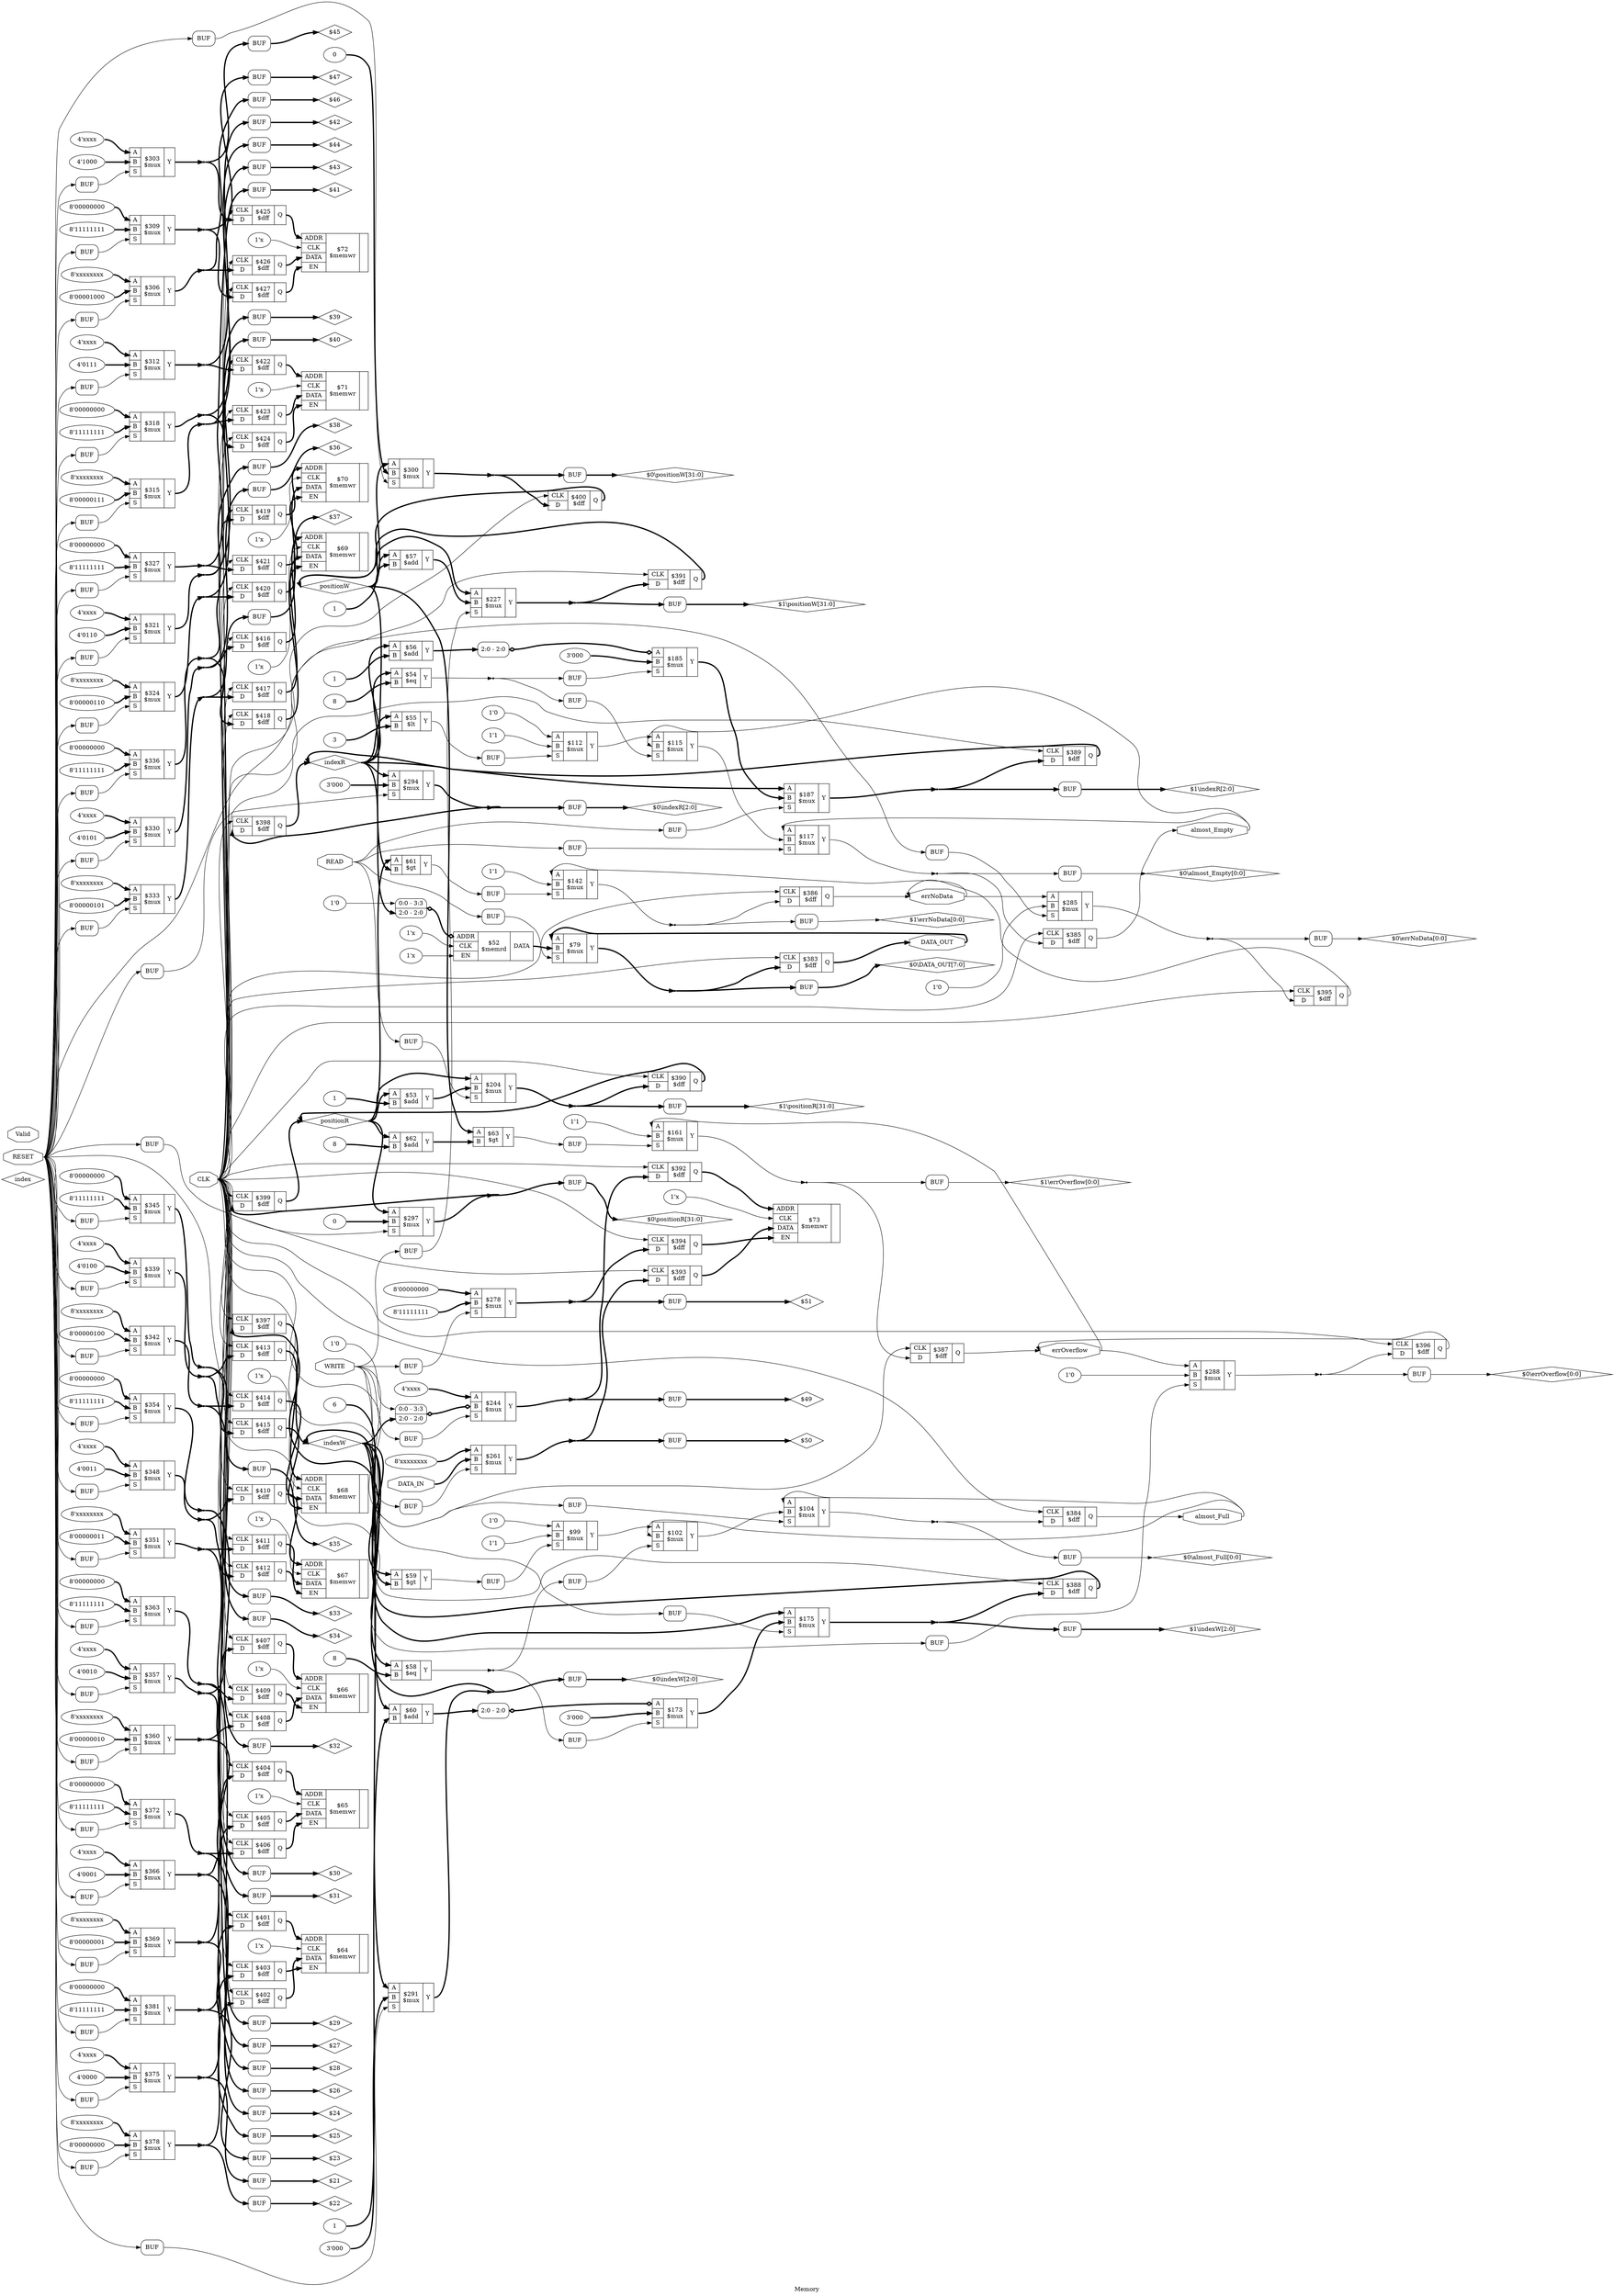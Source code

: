 digraph "Memory" {
label="Memory";
rankdir="LR";
remincross=true;
n191 [ shape=diamond, label="index", color="black", fontcolor="black" ];
n192 [ shape=diamond, label="positionW", color="black", fontcolor="black" ];
n193 [ shape=diamond, label="positionR", color="black", fontcolor="black" ];
n194 [ shape=diamond, label="indexR", color="black", fontcolor="black" ];
n195 [ shape=diamond, label="indexW", color="black", fontcolor="black" ];
n196 [ shape=octagon, label="Valid", color="black", fontcolor="black" ];
n197 [ shape=octagon, label="errOverflow", color="black", fontcolor="black" ];
n198 [ shape=octagon, label="errNoData", color="black", fontcolor="black" ];
n199 [ shape=octagon, label="almost_Empty", color="black", fontcolor="black" ];
n200 [ shape=octagon, label="almost_Full", color="black", fontcolor="black" ];
n201 [ shape=octagon, label="DATA_OUT", color="black", fontcolor="black" ];
n202 [ shape=octagon, label="READ", color="black", fontcolor="black" ];
n203 [ shape=octagon, label="WRITE", color="black", fontcolor="black" ];
n204 [ shape=octagon, label="RESET", color="black", fontcolor="black" ];
n205 [ shape=octagon, label="CLK", color="black", fontcolor="black" ];
n206 [ shape=octagon, label="DATA_IN", color="black", fontcolor="black" ];
c209 [ shape=record, label="{{<p205> CLK|<p207> D}|$427\n$dff|{<p208> Q}}" ];
c210 [ shape=record, label="{{<p205> CLK|<p207> D}|$426\n$dff|{<p208> Q}}" ];
c211 [ shape=record, label="{{<p205> CLK|<p207> D}|$425\n$dff|{<p208> Q}}" ];
c212 [ shape=record, label="{{<p205> CLK|<p207> D}|$424\n$dff|{<p208> Q}}" ];
c213 [ shape=record, label="{{<p205> CLK|<p207> D}|$423\n$dff|{<p208> Q}}" ];
c214 [ shape=record, label="{{<p205> CLK|<p207> D}|$422\n$dff|{<p208> Q}}" ];
c215 [ shape=record, label="{{<p205> CLK|<p207> D}|$421\n$dff|{<p208> Q}}" ];
c216 [ shape=record, label="{{<p205> CLK|<p207> D}|$420\n$dff|{<p208> Q}}" ];
c217 [ shape=record, label="{{<p205> CLK|<p207> D}|$419\n$dff|{<p208> Q}}" ];
c218 [ shape=record, label="{{<p205> CLK|<p207> D}|$418\n$dff|{<p208> Q}}" ];
c219 [ shape=record, label="{{<p205> CLK|<p207> D}|$417\n$dff|{<p208> Q}}" ];
c220 [ shape=record, label="{{<p205> CLK|<p207> D}|$416\n$dff|{<p208> Q}}" ];
c221 [ shape=record, label="{{<p205> CLK|<p207> D}|$415\n$dff|{<p208> Q}}" ];
c222 [ shape=record, label="{{<p205> CLK|<p207> D}|$414\n$dff|{<p208> Q}}" ];
c223 [ shape=record, label="{{<p205> CLK|<p207> D}|$413\n$dff|{<p208> Q}}" ];
c224 [ shape=record, label="{{<p205> CLK|<p207> D}|$412\n$dff|{<p208> Q}}" ];
c225 [ shape=record, label="{{<p205> CLK|<p207> D}|$411\n$dff|{<p208> Q}}" ];
c226 [ shape=record, label="{{<p205> CLK|<p207> D}|$410\n$dff|{<p208> Q}}" ];
c227 [ shape=record, label="{{<p205> CLK|<p207> D}|$409\n$dff|{<p208> Q}}" ];
c228 [ shape=record, label="{{<p205> CLK|<p207> D}|$408\n$dff|{<p208> Q}}" ];
c229 [ shape=record, label="{{<p205> CLK|<p207> D}|$407\n$dff|{<p208> Q}}" ];
c230 [ shape=record, label="{{<p205> CLK|<p207> D}|$406\n$dff|{<p208> Q}}" ];
c231 [ shape=record, label="{{<p205> CLK|<p207> D}|$405\n$dff|{<p208> Q}}" ];
c232 [ shape=record, label="{{<p205> CLK|<p207> D}|$404\n$dff|{<p208> Q}}" ];
c233 [ shape=record, label="{{<p205> CLK|<p207> D}|$403\n$dff|{<p208> Q}}" ];
c234 [ shape=record, label="{{<p205> CLK|<p207> D}|$402\n$dff|{<p208> Q}}" ];
c235 [ shape=record, label="{{<p205> CLK|<p207> D}|$401\n$dff|{<p208> Q}}" ];
c236 [ shape=record, label="{{<p205> CLK|<p207> D}|$400\n$dff|{<p208> Q}}" ];
c237 [ shape=record, label="{{<p205> CLK|<p207> D}|$399\n$dff|{<p208> Q}}" ];
c238 [ shape=record, label="{{<p205> CLK|<p207> D}|$398\n$dff|{<p208> Q}}" ];
c239 [ shape=record, label="{{<p205> CLK|<p207> D}|$397\n$dff|{<p208> Q}}" ];
c240 [ shape=record, label="{{<p205> CLK|<p207> D}|$396\n$dff|{<p208> Q}}" ];
c241 [ shape=record, label="{{<p205> CLK|<p207> D}|$395\n$dff|{<p208> Q}}" ];
c242 [ shape=record, label="{{<p205> CLK|<p207> D}|$394\n$dff|{<p208> Q}}" ];
c243 [ shape=record, label="{{<p205> CLK|<p207> D}|$393\n$dff|{<p208> Q}}" ];
c244 [ shape=record, label="{{<p205> CLK|<p207> D}|$392\n$dff|{<p208> Q}}" ];
c245 [ shape=record, label="{{<p205> CLK|<p207> D}|$391\n$dff|{<p208> Q}}" ];
c246 [ shape=record, label="{{<p205> CLK|<p207> D}|$390\n$dff|{<p208> Q}}" ];
c247 [ shape=record, label="{{<p205> CLK|<p207> D}|$389\n$dff|{<p208> Q}}" ];
c248 [ shape=record, label="{{<p205> CLK|<p207> D}|$388\n$dff|{<p208> Q}}" ];
c249 [ shape=record, label="{{<p205> CLK|<p207> D}|$387\n$dff|{<p208> Q}}" ];
c250 [ shape=record, label="{{<p205> CLK|<p207> D}|$386\n$dff|{<p208> Q}}" ];
c251 [ shape=record, label="{{<p205> CLK|<p207> D}|$385\n$dff|{<p208> Q}}" ];
c252 [ shape=record, label="{{<p205> CLK|<p207> D}|$384\n$dff|{<p208> Q}}" ];
c253 [ shape=record, label="{{<p205> CLK|<p207> D}|$383\n$dff|{<p208> Q}}" ];
v0 [ label="8'11111111" ];
v1 [ label="8'00000000" ];
c258 [ shape=record, label="{{<p254> A|<p255> B|<p256> S}|$381\n$mux|{<p257> Y}}" ];
v2 [ label="8'00000000" ];
v3 [ label="8'xxxxxxxx" ];
c259 [ shape=record, label="{{<p254> A|<p255> B|<p256> S}|$378\n$mux|{<p257> Y}}" ];
v4 [ label="4'0000" ];
v5 [ label="4'xxxx" ];
c260 [ shape=record, label="{{<p254> A|<p255> B|<p256> S}|$375\n$mux|{<p257> Y}}" ];
v6 [ label="8'11111111" ];
v7 [ label="8'00000000" ];
c261 [ shape=record, label="{{<p254> A|<p255> B|<p256> S}|$372\n$mux|{<p257> Y}}" ];
v8 [ label="8'00000001" ];
v9 [ label="8'xxxxxxxx" ];
c262 [ shape=record, label="{{<p254> A|<p255> B|<p256> S}|$369\n$mux|{<p257> Y}}" ];
v10 [ label="4'0001" ];
v11 [ label="4'xxxx" ];
c263 [ shape=record, label="{{<p254> A|<p255> B|<p256> S}|$366\n$mux|{<p257> Y}}" ];
v12 [ label="8'11111111" ];
v13 [ label="8'00000000" ];
c264 [ shape=record, label="{{<p254> A|<p255> B|<p256> S}|$363\n$mux|{<p257> Y}}" ];
v14 [ label="8'00000010" ];
v15 [ label="8'xxxxxxxx" ];
c265 [ shape=record, label="{{<p254> A|<p255> B|<p256> S}|$360\n$mux|{<p257> Y}}" ];
v16 [ label="4'0010" ];
v17 [ label="4'xxxx" ];
c266 [ shape=record, label="{{<p254> A|<p255> B|<p256> S}|$357\n$mux|{<p257> Y}}" ];
v18 [ label="8'11111111" ];
v19 [ label="8'00000000" ];
c267 [ shape=record, label="{{<p254> A|<p255> B|<p256> S}|$354\n$mux|{<p257> Y}}" ];
v20 [ label="8'00000011" ];
v21 [ label="8'xxxxxxxx" ];
c268 [ shape=record, label="{{<p254> A|<p255> B|<p256> S}|$351\n$mux|{<p257> Y}}" ];
v22 [ label="4'0011" ];
v23 [ label="4'xxxx" ];
c269 [ shape=record, label="{{<p254> A|<p255> B|<p256> S}|$348\n$mux|{<p257> Y}}" ];
v24 [ label="8'11111111" ];
v25 [ label="8'00000000" ];
c270 [ shape=record, label="{{<p254> A|<p255> B|<p256> S}|$345\n$mux|{<p257> Y}}" ];
v26 [ label="8'00000100" ];
v27 [ label="8'xxxxxxxx" ];
c271 [ shape=record, label="{{<p254> A|<p255> B|<p256> S}|$342\n$mux|{<p257> Y}}" ];
v28 [ label="4'0100" ];
v29 [ label="4'xxxx" ];
c272 [ shape=record, label="{{<p254> A|<p255> B|<p256> S}|$339\n$mux|{<p257> Y}}" ];
v30 [ label="8'11111111" ];
v31 [ label="8'00000000" ];
c273 [ shape=record, label="{{<p254> A|<p255> B|<p256> S}|$336\n$mux|{<p257> Y}}" ];
v32 [ label="8'00000101" ];
v33 [ label="8'xxxxxxxx" ];
c274 [ shape=record, label="{{<p254> A|<p255> B|<p256> S}|$333\n$mux|{<p257> Y}}" ];
v34 [ label="4'0101" ];
v35 [ label="4'xxxx" ];
c275 [ shape=record, label="{{<p254> A|<p255> B|<p256> S}|$330\n$mux|{<p257> Y}}" ];
v36 [ label="8'11111111" ];
v37 [ label="8'00000000" ];
c276 [ shape=record, label="{{<p254> A|<p255> B|<p256> S}|$327\n$mux|{<p257> Y}}" ];
v38 [ label="8'00000110" ];
v39 [ label="8'xxxxxxxx" ];
c277 [ shape=record, label="{{<p254> A|<p255> B|<p256> S}|$324\n$mux|{<p257> Y}}" ];
v40 [ label="4'0110" ];
v41 [ label="4'xxxx" ];
c278 [ shape=record, label="{{<p254> A|<p255> B|<p256> S}|$321\n$mux|{<p257> Y}}" ];
v42 [ label="8'11111111" ];
v43 [ label="8'00000000" ];
c279 [ shape=record, label="{{<p254> A|<p255> B|<p256> S}|$318\n$mux|{<p257> Y}}" ];
v44 [ label="8'00000111" ];
v45 [ label="8'xxxxxxxx" ];
c280 [ shape=record, label="{{<p254> A|<p255> B|<p256> S}|$315\n$mux|{<p257> Y}}" ];
v46 [ label="4'0111" ];
v47 [ label="4'xxxx" ];
c281 [ shape=record, label="{{<p254> A|<p255> B|<p256> S}|$312\n$mux|{<p257> Y}}" ];
v48 [ label="8'11111111" ];
v49 [ label="8'00000000" ];
c282 [ shape=record, label="{{<p254> A|<p255> B|<p256> S}|$309\n$mux|{<p257> Y}}" ];
v50 [ label="8'00001000" ];
v51 [ label="8'xxxxxxxx" ];
c283 [ shape=record, label="{{<p254> A|<p255> B|<p256> S}|$306\n$mux|{<p257> Y}}" ];
v52 [ label="4'1000" ];
v53 [ label="4'xxxx" ];
c284 [ shape=record, label="{{<p254> A|<p255> B|<p256> S}|$303\n$mux|{<p257> Y}}" ];
v54 [ label="0" ];
c285 [ shape=record, label="{{<p254> A|<p255> B|<p256> S}|$300\n$mux|{<p257> Y}}" ];
v55 [ label="0" ];
c286 [ shape=record, label="{{<p254> A|<p255> B|<p256> S}|$297\n$mux|{<p257> Y}}" ];
v56 [ label="3'000" ];
c287 [ shape=record, label="{{<p254> A|<p255> B|<p256> S}|$294\n$mux|{<p257> Y}}" ];
v57 [ label="3'000" ];
c288 [ shape=record, label="{{<p254> A|<p255> B|<p256> S}|$291\n$mux|{<p257> Y}}" ];
v58 [ label="1'0" ];
c289 [ shape=record, label="{{<p254> A|<p255> B|<p256> S}|$288\n$mux|{<p257> Y}}" ];
v59 [ label="1'0" ];
c290 [ shape=record, label="{{<p254> A|<p255> B|<p256> S}|$285\n$mux|{<p257> Y}}" ];
v60 [ label="8'11111111" ];
v61 [ label="8'00000000" ];
c291 [ shape=record, label="{{<p254> A|<p255> B|<p256> S}|$278\n$mux|{<p257> Y}}" ];
v62 [ label="8'xxxxxxxx" ];
c292 [ shape=record, label="{{<p254> A|<p255> B|<p256> S}|$261\n$mux|{<p257> Y}}" ];
v64 [ label="1'0" ];
v65 [ label="4'xxxx" ];
c293 [ shape=record, label="{{<p254> A|<p255> B|<p256> S}|$244\n$mux|{<p257> Y}}" ];
x63 [ shape=record, style=rounded, label="<s1> 0:0 - 3:3 |<s0> 2:0 - 2:0 " ];
x63:e -> c293:p255:w [arrowhead=odiamond, arrowtail=odiamond, dir=both, color="black", style="setlinewidth(3)", label=""];
c294 [ shape=record, label="{{<p254> A|<p255> B|<p256> S}|$227\n$mux|{<p257> Y}}" ];
c295 [ shape=record, label="{{<p254> A|<p255> B|<p256> S}|$204\n$mux|{<p257> Y}}" ];
c296 [ shape=record, label="{{<p254> A|<p255> B|<p256> S}|$187\n$mux|{<p257> Y}}" ];
v66 [ label="3'000" ];
c297 [ shape=record, label="{{<p254> A|<p255> B|<p256> S}|$185\n$mux|{<p257> Y}}" ];
x67 [ shape=record, style=rounded, label="<s0> 2:0 - 2:0 " ];
x67:e -> c297:p254:w [arrowhead=odiamond, arrowtail=odiamond, dir=both, color="black", style="setlinewidth(3)", label=""];
c298 [ shape=record, label="{{<p254> A|<p255> B|<p256> S}|$175\n$mux|{<p257> Y}}" ];
v68 [ label="3'000" ];
c299 [ shape=record, label="{{<p254> A|<p255> B|<p256> S}|$173\n$mux|{<p257> Y}}" ];
x69 [ shape=record, style=rounded, label="<s0> 2:0 - 2:0 " ];
x69:e -> c299:p254:w [arrowhead=odiamond, arrowtail=odiamond, dir=both, color="black", style="setlinewidth(3)", label=""];
v70 [ label="1'1" ];
c300 [ shape=record, label="{{<p254> A|<p255> B|<p256> S}|$161\n$mux|{<p257> Y}}" ];
v71 [ label="1'1" ];
c301 [ shape=record, label="{{<p254> A|<p255> B|<p256> S}|$142\n$mux|{<p257> Y}}" ];
c302 [ shape=record, label="{{<p254> A|<p255> B|<p256> S}|$117\n$mux|{<p257> Y}}" ];
c303 [ shape=record, label="{{<p254> A|<p255> B|<p256> S}|$115\n$mux|{<p257> Y}}" ];
v72 [ label="1'1" ];
v73 [ label="1'0" ];
c304 [ shape=record, label="{{<p254> A|<p255> B|<p256> S}|$112\n$mux|{<p257> Y}}" ];
c305 [ shape=record, label="{{<p254> A|<p255> B|<p256> S}|$104\n$mux|{<p257> Y}}" ];
c306 [ shape=record, label="{{<p254> A|<p255> B|<p256> S}|$102\n$mux|{<p257> Y}}" ];
v74 [ label="1'1" ];
v75 [ label="1'0" ];
c307 [ shape=record, label="{{<p254> A|<p255> B|<p256> S}|$99\n$mux|{<p257> Y}}" ];
c308 [ shape=record, label="{{<p254> A|<p255> B|<p256> S}|$79\n$mux|{<p257> Y}}" ];
v76 [ label="1'x" ];
c312 [ shape=record, label="{{<p309> ADDR|<p205> CLK|<p310> DATA|<p311> EN}|$73\n$memwr|{}}" ];
v77 [ label="1'x" ];
c313 [ shape=record, label="{{<p309> ADDR|<p205> CLK|<p310> DATA|<p311> EN}|$72\n$memwr|{}}" ];
v78 [ label="1'x" ];
c314 [ shape=record, label="{{<p309> ADDR|<p205> CLK|<p310> DATA|<p311> EN}|$71\n$memwr|{}}" ];
v79 [ label="1'x" ];
c315 [ shape=record, label="{{<p309> ADDR|<p205> CLK|<p310> DATA|<p311> EN}|$70\n$memwr|{}}" ];
v80 [ label="1'x" ];
c316 [ shape=record, label="{{<p309> ADDR|<p205> CLK|<p310> DATA|<p311> EN}|$69\n$memwr|{}}" ];
v81 [ label="1'x" ];
c317 [ shape=record, label="{{<p309> ADDR|<p205> CLK|<p310> DATA|<p311> EN}|$68\n$memwr|{}}" ];
v82 [ label="1'x" ];
c318 [ shape=record, label="{{<p309> ADDR|<p205> CLK|<p310> DATA|<p311> EN}|$67\n$memwr|{}}" ];
v83 [ label="1'x" ];
c319 [ shape=record, label="{{<p309> ADDR|<p205> CLK|<p310> DATA|<p311> EN}|$66\n$memwr|{}}" ];
v84 [ label="1'x" ];
c320 [ shape=record, label="{{<p309> ADDR|<p205> CLK|<p310> DATA|<p311> EN}|$65\n$memwr|{}}" ];
v85 [ label="1'x" ];
c321 [ shape=record, label="{{<p309> ADDR|<p205> CLK|<p310> DATA|<p311> EN}|$64\n$memwr|{}}" ];
c322 [ shape=record, label="{{<p254> A|<p255> B}|$63\n$gt|{<p257> Y}}" ];
v86 [ label="8" ];
c323 [ shape=record, label="{{<p254> A|<p255> B}|$62\n$add|{<p257> Y}}" ];
c324 [ shape=record, label="{{<p254> A|<p255> B}|$61\n$gt|{<p257> Y}}" ];
v87 [ label="1" ];
c325 [ shape=record, label="{{<p254> A|<p255> B}|$60\n$add|{<p257> Y}}" ];
v88 [ label="6" ];
c326 [ shape=record, label="{{<p254> A|<p255> B}|$59\n$gt|{<p257> Y}}" ];
v89 [ label="8" ];
c327 [ shape=record, label="{{<p254> A|<p255> B}|$58\n$eq|{<p257> Y}}" ];
v90 [ label="1" ];
c328 [ shape=record, label="{{<p254> A|<p255> B}|$57\n$add|{<p257> Y}}" ];
v91 [ label="1" ];
c329 [ shape=record, label="{{<p254> A|<p255> B}|$56\n$add|{<p257> Y}}" ];
v92 [ label="3" ];
c330 [ shape=record, label="{{<p254> A|<p255> B}|$55\n$lt|{<p257> Y}}" ];
v93 [ label="8" ];
c331 [ shape=record, label="{{<p254> A|<p255> B}|$54\n$eq|{<p257> Y}}" ];
v94 [ label="1" ];
c332 [ shape=record, label="{{<p254> A|<p255> B}|$53\n$add|{<p257> Y}}" ];
v96 [ label="1'0" ];
v97 [ label="1'x" ];
v98 [ label="1'x" ];
c333 [ shape=record, label="{{<p309> ADDR|<p205> CLK|<p311> EN}|$52\n$memrd|{<p310> DATA}}" ];
x95 [ shape=record, style=rounded, label="<s1> 0:0 - 3:3 |<s0> 2:0 - 2:0 " ];
x95:e -> c333:p309:w [arrowhead=odiamond, arrowtail=odiamond, dir=both, color="black", style="setlinewidth(3)", label=""];
x99 [shape=box, style=rounded, label="BUF"];
x100 [shape=box, style=rounded, label="BUF"];
x101 [shape=box, style=rounded, label="BUF"];
x102 [shape=box, style=rounded, label="BUF"];
x103 [shape=box, style=rounded, label="BUF"];
x104 [shape=box, style=rounded, label="BUF"];
x105 [shape=box, style=rounded, label="BUF"];
x106 [shape=box, style=rounded, label="BUF"];
x107 [shape=box, style=rounded, label="BUF"];
x108 [shape=box, style=rounded, label="BUF"];
x109 [shape=box, style=rounded, label="BUF"];
x110 [shape=box, style=rounded, label="BUF"];
x111 [shape=box, style=rounded, label="BUF"];
x112 [shape=box, style=rounded, label="BUF"];
x113 [shape=box, style=rounded, label="BUF"];
x114 [shape=box, style=rounded, label="BUF"];
x115 [shape=box, style=rounded, label="BUF"];
x116 [shape=box, style=rounded, label="BUF"];
x117 [shape=box, style=rounded, label="BUF"];
x118 [shape=box, style=rounded, label="BUF"];
x119 [shape=box, style=rounded, label="BUF"];
x120 [shape=box, style=rounded, label="BUF"];
x121 [shape=box, style=rounded, label="BUF"];
x122 [shape=box, style=rounded, label="BUF"];
x123 [shape=box, style=rounded, label="BUF"];
x124 [shape=box, style=rounded, label="BUF"];
x125 [shape=box, style=rounded, label="BUF"];
x126 [shape=box, style=rounded, label="BUF"];
x127 [shape=box, style=rounded, label="BUF"];
x128 [shape=box, style=rounded, label="BUF"];
x129 [shape=box, style=rounded, label="BUF"];
x130 [shape=box, style=rounded, label="BUF"];
x131 [shape=box, style=rounded, label="BUF"];
x132 [shape=box, style=rounded, label="BUF"];
x133 [shape=box, style=rounded, label="BUF"];
x134 [shape=box, style=rounded, label="BUF"];
x135 [shape=box, style=rounded, label="BUF"];
x136 [shape=box, style=rounded, label="BUF"];
x137 [shape=box, style=rounded, label="BUF"];
x138 [shape=box, style=rounded, label="BUF"];
x139 [shape=box, style=rounded, label="BUF"];
x140 [shape=box, style=rounded, label="BUF"];
x141 [shape=box, style=rounded, label="BUF"];
x142 [shape=box, style=rounded, label="BUF"];
x143 [shape=box, style=rounded, label="BUF"];
x144 [shape=box, style=rounded, label="BUF"];
x145 [shape=box, style=rounded, label="BUF"];
x146 [shape=box, style=rounded, label="BUF"];
x147 [shape=box, style=rounded, label="BUF"];
x148 [shape=box, style=rounded, label="BUF"];
x149 [shape=box, style=rounded, label="BUF"];
x150 [shape=box, style=rounded, label="BUF"];
x151 [shape=box, style=rounded, label="BUF"];
x152 [shape=box, style=rounded, label="BUF"];
x153 [shape=box, style=rounded, label="BUF"];
x154 [shape=box, style=rounded, label="BUF"];
x155 [shape=box, style=rounded, label="BUF"];
x156 [shape=box, style=rounded, label="BUF"];
x157 [shape=box, style=rounded, label="BUF"];
x158 [shape=box, style=rounded, label="BUF"];
x159 [shape=box, style=rounded, label="BUF"];
x160 [shape=box, style=rounded, label="BUF"];
x161 [shape=box, style=rounded, label="BUF"];
x162 [shape=box, style=rounded, label="BUF"];
x163 [shape=box, style=rounded, label="BUF"];
x164 [shape=box, style=rounded, label="BUF"];
x165 [shape=box, style=rounded, label="BUF"];
x166 [shape=box, style=rounded, label="BUF"];
x167 [shape=box, style=rounded, label="BUF"];
x168 [shape=box, style=rounded, label="BUF"];
x169 [shape=box, style=rounded, label="BUF"];
x170 [shape=box, style=rounded, label="BUF"];
x171 [shape=box, style=rounded, label="BUF"];
x172 [shape=box, style=rounded, label="BUF"];
x173 [shape=box, style=rounded, label="BUF"];
x174 [shape=box, style=rounded, label="BUF"];
x175 [shape=box, style=rounded, label="BUF"];
x176 [shape=box, style=rounded, label="BUF"];
x177 [shape=box, style=rounded, label="BUF"];
x178 [shape=box, style=rounded, label="BUF"];
x179 [shape=box, style=rounded, label="BUF"];
x180 [shape=box, style=rounded, label="BUF"];
x181 [shape=box, style=rounded, label="BUF"];
x182 [shape=box, style=rounded, label="BUF"];
x183 [shape=box, style=rounded, label="BUF"];
x184 [shape=box, style=rounded, label="BUF"];
x185 [shape=box, style=rounded, label="BUF"];
x186 [shape=box, style=rounded, label="BUF"];
x187 [shape=box, style=rounded, label="BUF"];
x188 [shape=box, style=rounded, label="BUF"];
x189 [shape=box, style=rounded, label="BUF"];
x190 [shape=box, style=rounded, label="BUF"];
x191 [shape=box, style=rounded, label="BUF"];
x192 [shape=box, style=rounded, label="BUF"];
x193 [shape=box, style=rounded, label="BUF"];
x194 [shape=box, style=rounded, label="BUF"];
n10 [ shape=point ];
c262:p257:e -> n10:w [color="black", style="setlinewidth(3)", label=""];
n10:e -> c231:p207:w [color="black", style="setlinewidth(3)", label=""];
n10:e -> x186:w:w [color="black", style="setlinewidth(3)", label=""];
c307:p257:e -> c306:p254:w [color="black", label=""];
x101:e:e -> c307:p256:w [color="black", label=""];
n102 [ shape=point ];
c308:p257:e -> n102:w [color="black", style="setlinewidth(3)", label=""];
n102:e -> c253:p207:w [color="black", style="setlinewidth(3)", label=""];
n102:e -> x100:w:w [color="black", style="setlinewidth(3)", label=""];
x99:e:e -> c308:p256:w [color="black", label=""];
c322:p257:e -> x111:w:w [color="black", label=""];
c323:p257:e -> c322:p255:w [color="black", style="setlinewidth(3)", label=""];
c324:p257:e -> x109:w:w [color="black", label=""];
c325:p257:e -> x69:s0:w [color="black", style="setlinewidth(3)", label=""];
c326:p257:e -> x101:w:w [color="black", label=""];
n109 [ shape=point ];
c327:p257:e -> n109:w [color="black", label=""];
n109:e -> x102:w:w [color="black", label=""];
n109:e -> x113:w:w [color="black", label=""];
x185:e:e -> c262:p256:w [color="black", label=""];
c328:p257:e -> c294:p255:w [color="black", style="setlinewidth(3)", label=""];
c329:p257:e -> x67:s0:w [color="black", style="setlinewidth(3)", label=""];
c330:p257:e -> x105:w:w [color="black", label=""];
n113 [ shape=point ];
c331:p257:e -> n113:w [color="black", label=""];
n113:e -> x106:w:w [color="black", label=""];
n113:e -> x116:w:w [color="black", label=""];
c332:p257:e -> c295:p255:w [color="black", style="setlinewidth(3)", label=""];
c333:p310:e -> c308:p255:w [color="black", style="setlinewidth(3)", label=""];
n116 [ shape=diamond, label="$51" ];
x128:e:e -> n116:w [color="black", style="setlinewidth(3)", label=""];
n117 [ shape=diamond, label="$50" ];
x126:e:e -> n117:w [color="black", style="setlinewidth(3)", label=""];
n118 [ shape=diamond, label="$49" ];
x124:e:e -> n118:w [color="black", style="setlinewidth(3)", label=""];
n119 [ shape=diamond, label="$1\\positionW[31:0]" ];
x122:e:e -> n119:w [color="black", style="setlinewidth(3)", label=""];
n12 [ shape=point ];
c263:p257:e -> n12:w [color="black", style="setlinewidth(3)", label=""];
n12:e -> c232:p207:w [color="black", style="setlinewidth(3)", label=""];
n12:e -> x184:w:w [color="black", style="setlinewidth(3)", label=""];
n120 [ shape=diamond, label="$1\\positionR[31:0]" ];
x120:e:e -> n120:w [color="black", style="setlinewidth(3)", label=""];
n121 [ shape=diamond, label="$1\\indexR[2:0]" ];
x118:e:e -> n121:w [color="black", style="setlinewidth(3)", label=""];
n122 [ shape=diamond, label="$1\\indexW[2:0]" ];
x115:e:e -> n122:w [color="black", style="setlinewidth(3)", label=""];
n123 [ shape=diamond, label="$1\\errOverflow[0:0]" ];
x112:e:e -> n123:w [color="black", label=""];
n124 [ shape=diamond, label="$1\\errNoData[0:0]" ];
x110:e:e -> n124:w [color="black", label=""];
n125 [ shape=diamond, label="$0\\almost_Empty[0:0]" ];
x108:e:e -> n125:w [color="black", label=""];
n126 [ shape=diamond, label="$0\\almost_Full[0:0]" ];
x104:e:e -> n126:w [color="black", label=""];
n127 [ shape=diamond, label="$0\\DATA_OUT[7:0]" ];
x100:e:e -> n127:w [color="black", style="setlinewidth(3)", label=""];
n128 [ shape=diamond, label="$47" ];
x146:e:e -> n128:w [color="black", style="setlinewidth(3)", label=""];
n129 [ shape=diamond, label="$46" ];
x144:e:e -> n129:w [color="black", style="setlinewidth(3)", label=""];
x183:e:e -> c263:p256:w [color="black", label=""];
n130 [ shape=diamond, label="$45" ];
x142:e:e -> n130:w [color="black", style="setlinewidth(3)", label=""];
n131 [ shape=diamond, label="$44" ];
x152:e:e -> n131:w [color="black", style="setlinewidth(3)", label=""];
n132 [ shape=diamond, label="$43" ];
x150:e:e -> n132:w [color="black", style="setlinewidth(3)", label=""];
n133 [ shape=diamond, label="$42" ];
x148:e:e -> n133:w [color="black", style="setlinewidth(3)", label=""];
n134 [ shape=diamond, label="$41" ];
x158:e:e -> n134:w [color="black", style="setlinewidth(3)", label=""];
n135 [ shape=diamond, label="$40" ];
x156:e:e -> n135:w [color="black", style="setlinewidth(3)", label=""];
n136 [ shape=diamond, label="$39" ];
x154:e:e -> n136:w [color="black", style="setlinewidth(3)", label=""];
n137 [ shape=diamond, label="$38" ];
x164:e:e -> n137:w [color="black", style="setlinewidth(3)", label=""];
n138 [ shape=diamond, label="$37" ];
x162:e:e -> n138:w [color="black", style="setlinewidth(3)", label=""];
n139 [ shape=diamond, label="$36" ];
x160:e:e -> n139:w [color="black", style="setlinewidth(3)", label=""];
n14 [ shape=point ];
c264:p257:e -> n14:w [color="black", style="setlinewidth(3)", label=""];
n14:e -> c227:p207:w [color="black", style="setlinewidth(3)", label=""];
n14:e -> x182:w:w [color="black", style="setlinewidth(3)", label=""];
n140 [ shape=diamond, label="$35" ];
x170:e:e -> n140:w [color="black", style="setlinewidth(3)", label=""];
n141 [ shape=diamond, label="$34" ];
x168:e:e -> n141:w [color="black", style="setlinewidth(3)", label=""];
n142 [ shape=diamond, label="$33" ];
x166:e:e -> n142:w [color="black", style="setlinewidth(3)", label=""];
n143 [ shape=diamond, label="$32" ];
x176:e:e -> n143:w [color="black", style="setlinewidth(3)", label=""];
n144 [ shape=diamond, label="$31" ];
x174:e:e -> n144:w [color="black", style="setlinewidth(3)", label=""];
n145 [ shape=diamond, label="$30" ];
x172:e:e -> n145:w [color="black", style="setlinewidth(3)", label=""];
n146 [ shape=diamond, label="$29" ];
x182:e:e -> n146:w [color="black", style="setlinewidth(3)", label=""];
n147 [ shape=diamond, label="$28" ];
x180:e:e -> n147:w [color="black", style="setlinewidth(3)", label=""];
n148 [ shape=diamond, label="$27" ];
x178:e:e -> n148:w [color="black", style="setlinewidth(3)", label=""];
n149 [ shape=diamond, label="$26" ];
x188:e:e -> n149:w [color="black", style="setlinewidth(3)", label=""];
x181:e:e -> c264:p256:w [color="black", label=""];
n150 [ shape=diamond, label="$25" ];
x186:e:e -> n150:w [color="black", style="setlinewidth(3)", label=""];
n151 [ shape=diamond, label="$24" ];
x184:e:e -> n151:w [color="black", style="setlinewidth(3)", label=""];
n152 [ shape=diamond, label="$23" ];
x194:e:e -> n152:w [color="black", style="setlinewidth(3)", label=""];
n153 [ shape=diamond, label="$22" ];
x192:e:e -> n153:w [color="black", style="setlinewidth(3)", label=""];
n154 [ shape=diamond, label="$21" ];
x190:e:e -> n154:w [color="black", style="setlinewidth(3)", label=""];
n155 [ shape=diamond, label="$0\\positionW[31:0]" ];
x140:e:e -> n155:w [color="black", style="setlinewidth(3)", label=""];
n156 [ shape=diamond, label="$0\\positionR[31:0]" ];
x138:e:e -> n156:w [color="black", style="setlinewidth(3)", label=""];
n157 [ shape=diamond, label="$0\\indexR[2:0]" ];
x136:e:e -> n157:w [color="black", style="setlinewidth(3)", label=""];
n158 [ shape=diamond, label="$0\\indexW[2:0]" ];
x134:e:e -> n158:w [color="black", style="setlinewidth(3)", label=""];
n159 [ shape=diamond, label="$0\\errOverflow[0:0]" ];
x132:e:e -> n159:w [color="black", label=""];
n16 [ shape=point ];
c265:p257:e -> n16:w [color="black", style="setlinewidth(3)", label=""];
n16:e -> c228:p207:w [color="black", style="setlinewidth(3)", label=""];
n16:e -> x180:w:w [color="black", style="setlinewidth(3)", label=""];
n160 [ shape=diamond, label="$0\\errNoData[0:0]" ];
x130:e:e -> n160:w [color="black", label=""];
c242:p208:e -> c312:p311:w [color="black", style="setlinewidth(3)", label=""];
c243:p208:e -> c312:p310:w [color="black", style="setlinewidth(3)", label=""];
c244:p208:e -> c312:p309:w [color="black", style="setlinewidth(3)", label=""];
c209:p208:e -> c313:p311:w [color="black", style="setlinewidth(3)", label=""];
c210:p208:e -> c313:p310:w [color="black", style="setlinewidth(3)", label=""];
c211:p208:e -> c313:p309:w [color="black", style="setlinewidth(3)", label=""];
c212:p208:e -> c314:p311:w [color="black", style="setlinewidth(3)", label=""];
c213:p208:e -> c314:p310:w [color="black", style="setlinewidth(3)", label=""];
c214:p208:e -> c314:p309:w [color="black", style="setlinewidth(3)", label=""];
x179:e:e -> c265:p256:w [color="black", label=""];
c215:p208:e -> c315:p311:w [color="black", style="setlinewidth(3)", label=""];
c216:p208:e -> c315:p310:w [color="black", style="setlinewidth(3)", label=""];
c217:p208:e -> c315:p309:w [color="black", style="setlinewidth(3)", label=""];
c218:p208:e -> c316:p311:w [color="black", style="setlinewidth(3)", label=""];
c219:p208:e -> c316:p310:w [color="black", style="setlinewidth(3)", label=""];
c220:p208:e -> c316:p309:w [color="black", style="setlinewidth(3)", label=""];
c221:p208:e -> c317:p311:w [color="black", style="setlinewidth(3)", label=""];
c222:p208:e -> c317:p310:w [color="black", style="setlinewidth(3)", label=""];
c223:p208:e -> c317:p309:w [color="black", style="setlinewidth(3)", label=""];
c224:p208:e -> c318:p311:w [color="black", style="setlinewidth(3)", label=""];
n18 [ shape=point ];
c266:p257:e -> n18:w [color="black", style="setlinewidth(3)", label=""];
n18:e -> c229:p207:w [color="black", style="setlinewidth(3)", label=""];
n18:e -> x178:w:w [color="black", style="setlinewidth(3)", label=""];
c225:p208:e -> c318:p310:w [color="black", style="setlinewidth(3)", label=""];
c226:p208:e -> c318:p309:w [color="black", style="setlinewidth(3)", label=""];
c227:p208:e -> c319:p311:w [color="black", style="setlinewidth(3)", label=""];
c228:p208:e -> c319:p310:w [color="black", style="setlinewidth(3)", label=""];
c229:p208:e -> c319:p309:w [color="black", style="setlinewidth(3)", label=""];
c230:p208:e -> c320:p311:w [color="black", style="setlinewidth(3)", label=""];
c231:p208:e -> c320:p310:w [color="black", style="setlinewidth(3)", label=""];
c232:p208:e -> c320:p309:w [color="black", style="setlinewidth(3)", label=""];
c233:p208:e -> c321:p311:w [color="black", style="setlinewidth(3)", label=""];
c234:p208:e -> c321:p310:w [color="black", style="setlinewidth(3)", label=""];
x177:e:e -> c266:p256:w [color="black", label=""];
c235:p208:e -> c321:p309:w [color="black", style="setlinewidth(3)", label=""];
c236:p208:e -> n192:w [color="black", style="setlinewidth(3)", label=""];
c245:p208:e -> n192:w [color="black", style="setlinewidth(3)", label=""];
n192:e -> c285:p254:w [color="black", style="setlinewidth(3)", label=""];
n192:e -> c294:p254:w [color="black", style="setlinewidth(3)", label=""];
n192:e -> c322:p254:w [color="black", style="setlinewidth(3)", label=""];
n192:e -> c324:p255:w [color="black", style="setlinewidth(3)", label=""];
n192:e -> c328:p254:w [color="black", style="setlinewidth(3)", label=""];
c237:p208:e -> n193:w [color="black", style="setlinewidth(3)", label=""];
c246:p208:e -> n193:w [color="black", style="setlinewidth(3)", label=""];
n193:e -> c286:p254:w [color="black", style="setlinewidth(3)", label=""];
n193:e -> c295:p254:w [color="black", style="setlinewidth(3)", label=""];
n193:e -> c323:p254:w [color="black", style="setlinewidth(3)", label=""];
n193:e -> c324:p254:w [color="black", style="setlinewidth(3)", label=""];
n193:e -> c332:p254:w [color="black", style="setlinewidth(3)", label=""];
c238:p208:e -> n194:w [color="black", style="setlinewidth(3)", label=""];
c247:p208:e -> n194:w [color="black", style="setlinewidth(3)", label=""];
n194:e -> c287:p254:w [color="black", style="setlinewidth(3)", label=""];
n194:e -> c296:p254:w [color="black", style="setlinewidth(3)", label=""];
n194:e -> c329:p254:w [color="black", style="setlinewidth(3)", label=""];
n194:e -> c330:p254:w [color="black", style="setlinewidth(3)", label=""];
n194:e -> c331:p254:w [color="black", style="setlinewidth(3)", label=""];
n194:e -> x95:s0:w [color="black", style="setlinewidth(3)", label=""];
c239:p208:e -> n195:w [color="black", style="setlinewidth(3)", label=""];
c248:p208:e -> n195:w [color="black", style="setlinewidth(3)", label=""];
n195:e -> c288:p254:w [color="black", style="setlinewidth(3)", label=""];
n195:e -> c298:p254:w [color="black", style="setlinewidth(3)", label=""];
n195:e -> c325:p254:w [color="black", style="setlinewidth(3)", label=""];
n195:e -> c326:p254:w [color="black", style="setlinewidth(3)", label=""];
n195:e -> c327:p254:w [color="black", style="setlinewidth(3)", label=""];
n195:e -> x63:s0:w [color="black", style="setlinewidth(3)", label=""];
c240:p208:e -> n197:w [color="black", label=""];
c249:p208:e -> n197:w [color="black", label=""];
n197:e -> c289:p254:w [color="black", label=""];
n197:e -> c300:p254:w [color="black", label=""];
c241:p208:e -> n198:w [color="black", label=""];
c250:p208:e -> n198:w [color="black", label=""];
n198:e -> c290:p254:w [color="black", label=""];
n198:e -> c301:p254:w [color="black", label=""];
c251:p208:e -> n199:w [color="black", label=""];
n199:e -> c302:p254:w [color="black", label=""];
n199:e -> c303:p255:w [color="black", label=""];
n2 [ shape=point ];
c258:p257:e -> n2:w [color="black", style="setlinewidth(3)", label=""];
n2:e -> c233:p207:w [color="black", style="setlinewidth(3)", label=""];
n2:e -> x194:w:w [color="black", style="setlinewidth(3)", label=""];
n20 [ shape=point ];
c267:p257:e -> n20:w [color="black", style="setlinewidth(3)", label=""];
n20:e -> c224:p207:w [color="black", style="setlinewidth(3)", label=""];
n20:e -> x176:w:w [color="black", style="setlinewidth(3)", label=""];
c252:p208:e -> n200:w [color="black", label=""];
n200:e -> c305:p254:w [color="black", label=""];
n200:e -> c306:p255:w [color="black", label=""];
c253:p208:e -> n201:w [color="black", style="setlinewidth(3)", label=""];
n201:e -> c308:p254:w [color="black", style="setlinewidth(3)", label=""];
n202:e -> x107:w:w [color="black", label=""];
n202:e -> x117:w:w [color="black", label=""];
n202:e -> x119:w:w [color="black", label=""];
n202:e -> x99:w:w [color="black", label=""];
n203:e -> x103:w:w [color="black", label=""];
n203:e -> x114:w:w [color="black", label=""];
n203:e -> x121:w:w [color="black", label=""];
n203:e -> x123:w:w [color="black", label=""];
n203:e -> x125:w:w [color="black", label=""];
n203:e -> x127:w:w [color="black", label=""];
n204:e -> x129:w:w [color="black", label=""];
n204:e -> x131:w:w [color="black", label=""];
n204:e -> x133:w:w [color="black", label=""];
n204:e -> x135:w:w [color="black", label=""];
n204:e -> x137:w:w [color="black", label=""];
n204:e -> x139:w:w [color="black", label=""];
n204:e -> x141:w:w [color="black", label=""];
n204:e -> x143:w:w [color="black", label=""];
n204:e -> x145:w:w [color="black", label=""];
n204:e -> x147:w:w [color="black", label=""];
n204:e -> x149:w:w [color="black", label=""];
n204:e -> x151:w:w [color="black", label=""];
n204:e -> x153:w:w [color="black", label=""];
n204:e -> x155:w:w [color="black", label=""];
n204:e -> x157:w:w [color="black", label=""];
n204:e -> x159:w:w [color="black", label=""];
n204:e -> x161:w:w [color="black", label=""];
n204:e -> x163:w:w [color="black", label=""];
n204:e -> x165:w:w [color="black", label=""];
n204:e -> x167:w:w [color="black", label=""];
n204:e -> x169:w:w [color="black", label=""];
n204:e -> x171:w:w [color="black", label=""];
n204:e -> x173:w:w [color="black", label=""];
n204:e -> x175:w:w [color="black", label=""];
n204:e -> x177:w:w [color="black", label=""];
n204:e -> x179:w:w [color="black", label=""];
n204:e -> x181:w:w [color="black", label=""];
n204:e -> x183:w:w [color="black", label=""];
n204:e -> x185:w:w [color="black", label=""];
n204:e -> x187:w:w [color="black", label=""];
n204:e -> x189:w:w [color="black", label=""];
n204:e -> x191:w:w [color="black", label=""];
n204:e -> x193:w:w [color="black", label=""];
n205:e -> c209:p205:w [color="black", label=""];
n205:e -> c210:p205:w [color="black", label=""];
n205:e -> c211:p205:w [color="black", label=""];
n205:e -> c212:p205:w [color="black", label=""];
n205:e -> c213:p205:w [color="black", label=""];
n205:e -> c214:p205:w [color="black", label=""];
n205:e -> c215:p205:w [color="black", label=""];
n205:e -> c216:p205:w [color="black", label=""];
n205:e -> c217:p205:w [color="black", label=""];
n205:e -> c218:p205:w [color="black", label=""];
n205:e -> c219:p205:w [color="black", label=""];
n205:e -> c220:p205:w [color="black", label=""];
n205:e -> c221:p205:w [color="black", label=""];
n205:e -> c222:p205:w [color="black", label=""];
n205:e -> c223:p205:w [color="black", label=""];
n205:e -> c224:p205:w [color="black", label=""];
n205:e -> c225:p205:w [color="black", label=""];
n205:e -> c226:p205:w [color="black", label=""];
n205:e -> c227:p205:w [color="black", label=""];
n205:e -> c228:p205:w [color="black", label=""];
n205:e -> c229:p205:w [color="black", label=""];
n205:e -> c230:p205:w [color="black", label=""];
n205:e -> c231:p205:w [color="black", label=""];
n205:e -> c232:p205:w [color="black", label=""];
n205:e -> c233:p205:w [color="black", label=""];
n205:e -> c234:p205:w [color="black", label=""];
n205:e -> c235:p205:w [color="black", label=""];
n205:e -> c236:p205:w [color="black", label=""];
n205:e -> c237:p205:w [color="black", label=""];
n205:e -> c238:p205:w [color="black", label=""];
n205:e -> c239:p205:w [color="black", label=""];
n205:e -> c240:p205:w [color="black", label=""];
n205:e -> c241:p205:w [color="black", label=""];
n205:e -> c242:p205:w [color="black", label=""];
n205:e -> c243:p205:w [color="black", label=""];
n205:e -> c244:p205:w [color="black", label=""];
n205:e -> c245:p205:w [color="black", label=""];
n205:e -> c246:p205:w [color="black", label=""];
n205:e -> c247:p205:w [color="black", label=""];
n205:e -> c248:p205:w [color="black", label=""];
n205:e -> c249:p205:w [color="black", label=""];
n205:e -> c250:p205:w [color="black", label=""];
n205:e -> c251:p205:w [color="black", label=""];
n205:e -> c252:p205:w [color="black", label=""];
n205:e -> c253:p205:w [color="black", label=""];
n206:e -> c292:p255:w [color="black", style="setlinewidth(3)", label=""];
x175:e:e -> c267:p256:w [color="black", label=""];
n22 [ shape=point ];
c268:p257:e -> n22:w [color="black", style="setlinewidth(3)", label=""];
n22:e -> c225:p207:w [color="black", style="setlinewidth(3)", label=""];
n22:e -> x174:w:w [color="black", style="setlinewidth(3)", label=""];
x173:e:e -> c268:p256:w [color="black", label=""];
n24 [ shape=point ];
c269:p257:e -> n24:w [color="black", style="setlinewidth(3)", label=""];
n24:e -> c226:p207:w [color="black", style="setlinewidth(3)", label=""];
n24:e -> x172:w:w [color="black", style="setlinewidth(3)", label=""];
x171:e:e -> c269:p256:w [color="black", label=""];
n26 [ shape=point ];
c270:p257:e -> n26:w [color="black", style="setlinewidth(3)", label=""];
n26:e -> c221:p207:w [color="black", style="setlinewidth(3)", label=""];
n26:e -> x170:w:w [color="black", style="setlinewidth(3)", label=""];
x169:e:e -> c270:p256:w [color="black", label=""];
n28 [ shape=point ];
c271:p257:e -> n28:w [color="black", style="setlinewidth(3)", label=""];
n28:e -> c222:p207:w [color="black", style="setlinewidth(3)", label=""];
n28:e -> x168:w:w [color="black", style="setlinewidth(3)", label=""];
x167:e:e -> c271:p256:w [color="black", label=""];
x193:e:e -> c258:p256:w [color="black", label=""];
n30 [ shape=point ];
c272:p257:e -> n30:w [color="black", style="setlinewidth(3)", label=""];
n30:e -> c223:p207:w [color="black", style="setlinewidth(3)", label=""];
n30:e -> x166:w:w [color="black", style="setlinewidth(3)", label=""];
x165:e:e -> c272:p256:w [color="black", label=""];
n32 [ shape=point ];
c273:p257:e -> n32:w [color="black", style="setlinewidth(3)", label=""];
n32:e -> c218:p207:w [color="black", style="setlinewidth(3)", label=""];
n32:e -> x164:w:w [color="black", style="setlinewidth(3)", label=""];
x163:e:e -> c273:p256:w [color="black", label=""];
n34 [ shape=point ];
c274:p257:e -> n34:w [color="black", style="setlinewidth(3)", label=""];
n34:e -> c219:p207:w [color="black", style="setlinewidth(3)", label=""];
n34:e -> x162:w:w [color="black", style="setlinewidth(3)", label=""];
x161:e:e -> c274:p256:w [color="black", label=""];
n36 [ shape=point ];
c275:p257:e -> n36:w [color="black", style="setlinewidth(3)", label=""];
n36:e -> c220:p207:w [color="black", style="setlinewidth(3)", label=""];
n36:e -> x160:w:w [color="black", style="setlinewidth(3)", label=""];
x159:e:e -> c275:p256:w [color="black", label=""];
n38 [ shape=point ];
c276:p257:e -> n38:w [color="black", style="setlinewidth(3)", label=""];
n38:e -> c215:p207:w [color="black", style="setlinewidth(3)", label=""];
n38:e -> x158:w:w [color="black", style="setlinewidth(3)", label=""];
x157:e:e -> c276:p256:w [color="black", label=""];
n4 [ shape=point ];
c259:p257:e -> n4:w [color="black", style="setlinewidth(3)", label=""];
n4:e -> c234:p207:w [color="black", style="setlinewidth(3)", label=""];
n4:e -> x192:w:w [color="black", style="setlinewidth(3)", label=""];
n40 [ shape=point ];
c277:p257:e -> n40:w [color="black", style="setlinewidth(3)", label=""];
n40:e -> c216:p207:w [color="black", style="setlinewidth(3)", label=""];
n40:e -> x156:w:w [color="black", style="setlinewidth(3)", label=""];
x155:e:e -> c277:p256:w [color="black", label=""];
n42 [ shape=point ];
c278:p257:e -> n42:w [color="black", style="setlinewidth(3)", label=""];
n42:e -> c217:p207:w [color="black", style="setlinewidth(3)", label=""];
n42:e -> x154:w:w [color="black", style="setlinewidth(3)", label=""];
x153:e:e -> c278:p256:w [color="black", label=""];
n44 [ shape=point ];
c279:p257:e -> n44:w [color="black", style="setlinewidth(3)", label=""];
n44:e -> c212:p207:w [color="black", style="setlinewidth(3)", label=""];
n44:e -> x152:w:w [color="black", style="setlinewidth(3)", label=""];
x151:e:e -> c279:p256:w [color="black", label=""];
n46 [ shape=point ];
c280:p257:e -> n46:w [color="black", style="setlinewidth(3)", label=""];
n46:e -> c213:p207:w [color="black", style="setlinewidth(3)", label=""];
n46:e -> x150:w:w [color="black", style="setlinewidth(3)", label=""];
x149:e:e -> c280:p256:w [color="black", label=""];
n48 [ shape=point ];
c281:p257:e -> n48:w [color="black", style="setlinewidth(3)", label=""];
n48:e -> c214:p207:w [color="black", style="setlinewidth(3)", label=""];
n48:e -> x148:w:w [color="black", style="setlinewidth(3)", label=""];
x147:e:e -> c281:p256:w [color="black", label=""];
x191:e:e -> c259:p256:w [color="black", label=""];
n50 [ shape=point ];
c282:p257:e -> n50:w [color="black", style="setlinewidth(3)", label=""];
n50:e -> c209:p207:w [color="black", style="setlinewidth(3)", label=""];
n50:e -> x146:w:w [color="black", style="setlinewidth(3)", label=""];
x145:e:e -> c282:p256:w [color="black", label=""];
n52 [ shape=point ];
c283:p257:e -> n52:w [color="black", style="setlinewidth(3)", label=""];
n52:e -> c210:p207:w [color="black", style="setlinewidth(3)", label=""];
n52:e -> x144:w:w [color="black", style="setlinewidth(3)", label=""];
x143:e:e -> c283:p256:w [color="black", label=""];
n54 [ shape=point ];
c284:p257:e -> n54:w [color="black", style="setlinewidth(3)", label=""];
n54:e -> c211:p207:w [color="black", style="setlinewidth(3)", label=""];
n54:e -> x142:w:w [color="black", style="setlinewidth(3)", label=""];
x141:e:e -> c284:p256:w [color="black", label=""];
n56 [ shape=point ];
c285:p257:e -> n56:w [color="black", style="setlinewidth(3)", label=""];
n56:e -> c236:p207:w [color="black", style="setlinewidth(3)", label=""];
n56:e -> x140:w:w [color="black", style="setlinewidth(3)", label=""];
x139:e:e -> c285:p256:w [color="black", label=""];
n58 [ shape=point ];
c286:p257:e -> n58:w [color="black", style="setlinewidth(3)", label=""];
n58:e -> c237:p207:w [color="black", style="setlinewidth(3)", label=""];
n58:e -> x138:w:w [color="black", style="setlinewidth(3)", label=""];
x137:e:e -> c286:p256:w [color="black", label=""];
n6 [ shape=point ];
c260:p257:e -> n6:w [color="black", style="setlinewidth(3)", label=""];
n6:e -> c235:p207:w [color="black", style="setlinewidth(3)", label=""];
n6:e -> x190:w:w [color="black", style="setlinewidth(3)", label=""];
n60 [ shape=point ];
c287:p257:e -> n60:w [color="black", style="setlinewidth(3)", label=""];
n60:e -> c238:p207:w [color="black", style="setlinewidth(3)", label=""];
n60:e -> x136:w:w [color="black", style="setlinewidth(3)", label=""];
x135:e:e -> c287:p256:w [color="black", label=""];
n62 [ shape=point ];
c288:p257:e -> n62:w [color="black", style="setlinewidth(3)", label=""];
n62:e -> c239:p207:w [color="black", style="setlinewidth(3)", label=""];
n62:e -> x134:w:w [color="black", style="setlinewidth(3)", label=""];
x133:e:e -> c288:p256:w [color="black", label=""];
n64 [ shape=point ];
c289:p257:e -> n64:w [color="black", label=""];
n64:e -> c240:p207:w [color="black", label=""];
n64:e -> x132:w:w [color="black", label=""];
x131:e:e -> c289:p256:w [color="black", label=""];
n66 [ shape=point ];
c290:p257:e -> n66:w [color="black", label=""];
n66:e -> c241:p207:w [color="black", label=""];
n66:e -> x130:w:w [color="black", label=""];
x129:e:e -> c290:p256:w [color="black", label=""];
n68 [ shape=point ];
c291:p257:e -> n68:w [color="black", style="setlinewidth(3)", label=""];
n68:e -> c242:p207:w [color="black", style="setlinewidth(3)", label=""];
n68:e -> x128:w:w [color="black", style="setlinewidth(3)", label=""];
x127:e:e -> c291:p256:w [color="black", label=""];
x189:e:e -> c260:p256:w [color="black", label=""];
n70 [ shape=point ];
c292:p257:e -> n70:w [color="black", style="setlinewidth(3)", label=""];
n70:e -> c243:p207:w [color="black", style="setlinewidth(3)", label=""];
n70:e -> x126:w:w [color="black", style="setlinewidth(3)", label=""];
x125:e:e -> c292:p256:w [color="black", label=""];
n72 [ shape=point ];
c293:p257:e -> n72:w [color="black", style="setlinewidth(3)", label=""];
n72:e -> c244:p207:w [color="black", style="setlinewidth(3)", label=""];
n72:e -> x124:w:w [color="black", style="setlinewidth(3)", label=""];
x123:e:e -> c293:p256:w [color="black", label=""];
n74 [ shape=point ];
c294:p257:e -> n74:w [color="black", style="setlinewidth(3)", label=""];
n74:e -> c245:p207:w [color="black", style="setlinewidth(3)", label=""];
n74:e -> x122:w:w [color="black", style="setlinewidth(3)", label=""];
x121:e:e -> c294:p256:w [color="black", label=""];
n76 [ shape=point ];
c295:p257:e -> n76:w [color="black", style="setlinewidth(3)", label=""];
n76:e -> c246:p207:w [color="black", style="setlinewidth(3)", label=""];
n76:e -> x120:w:w [color="black", style="setlinewidth(3)", label=""];
x119:e:e -> c295:p256:w [color="black", label=""];
n78 [ shape=point ];
c296:p257:e -> n78:w [color="black", style="setlinewidth(3)", label=""];
n78:e -> c247:p207:w [color="black", style="setlinewidth(3)", label=""];
n78:e -> x118:w:w [color="black", style="setlinewidth(3)", label=""];
x117:e:e -> c296:p256:w [color="black", label=""];
n8 [ shape=point ];
c261:p257:e -> n8:w [color="black", style="setlinewidth(3)", label=""];
n8:e -> c230:p207:w [color="black", style="setlinewidth(3)", label=""];
n8:e -> x188:w:w [color="black", style="setlinewidth(3)", label=""];
c297:p257:e -> c296:p255:w [color="black", style="setlinewidth(3)", label=""];
x116:e:e -> c297:p256:w [color="black", label=""];
n82 [ shape=point ];
c298:p257:e -> n82:w [color="black", style="setlinewidth(3)", label=""];
n82:e -> c248:p207:w [color="black", style="setlinewidth(3)", label=""];
n82:e -> x115:w:w [color="black", style="setlinewidth(3)", label=""];
x114:e:e -> c298:p256:w [color="black", label=""];
c299:p257:e -> c298:p255:w [color="black", style="setlinewidth(3)", label=""];
x113:e:e -> c299:p256:w [color="black", label=""];
n86 [ shape=point ];
c300:p257:e -> n86:w [color="black", label=""];
n86:e -> c249:p207:w [color="black", label=""];
n86:e -> x112:w:w [color="black", label=""];
x111:e:e -> c300:p256:w [color="black", label=""];
n88 [ shape=point ];
c301:p257:e -> n88:w [color="black", label=""];
n88:e -> c250:p207:w [color="black", label=""];
n88:e -> x110:w:w [color="black", label=""];
x109:e:e -> c301:p256:w [color="black", label=""];
x187:e:e -> c261:p256:w [color="black", label=""];
n90 [ shape=point ];
c302:p257:e -> n90:w [color="black", label=""];
n90:e -> c251:p207:w [color="black", label=""];
n90:e -> x108:w:w [color="black", label=""];
x107:e:e -> c302:p256:w [color="black", label=""];
c303:p257:e -> c302:p255:w [color="black", label=""];
x106:e:e -> c303:p256:w [color="black", label=""];
c304:p257:e -> c303:p254:w [color="black", label=""];
x105:e:e -> c304:p256:w [color="black", label=""];
n96 [ shape=point ];
c305:p257:e -> n96:w [color="black", label=""];
n96:e -> c252:p207:w [color="black", label=""];
n96:e -> x104:w:w [color="black", label=""];
x103:e:e -> c305:p256:w [color="black", label=""];
c306:p257:e -> c305:p255:w [color="black", label=""];
x102:e:e -> c306:p256:w [color="black", label=""];
v0:e -> c258:p255:w [color="black", style="setlinewidth(3)", label=""];
v1:e -> c258:p254:w [color="black", style="setlinewidth(3)", label=""];
v10:e -> c263:p255:w [color="black", style="setlinewidth(3)", label=""];
v11:e -> c263:p254:w [color="black", style="setlinewidth(3)", label=""];
v12:e -> c264:p255:w [color="black", style="setlinewidth(3)", label=""];
v13:e -> c264:p254:w [color="black", style="setlinewidth(3)", label=""];
v14:e -> c265:p255:w [color="black", style="setlinewidth(3)", label=""];
v15:e -> c265:p254:w [color="black", style="setlinewidth(3)", label=""];
v16:e -> c266:p255:w [color="black", style="setlinewidth(3)", label=""];
v17:e -> c266:p254:w [color="black", style="setlinewidth(3)", label=""];
v18:e -> c267:p255:w [color="black", style="setlinewidth(3)", label=""];
v19:e -> c267:p254:w [color="black", style="setlinewidth(3)", label=""];
v2:e -> c259:p255:w [color="black", style="setlinewidth(3)", label=""];
v20:e -> c268:p255:w [color="black", style="setlinewidth(3)", label=""];
v21:e -> c268:p254:w [color="black", style="setlinewidth(3)", label=""];
v22:e -> c269:p255:w [color="black", style="setlinewidth(3)", label=""];
v23:e -> c269:p254:w [color="black", style="setlinewidth(3)", label=""];
v24:e -> c270:p255:w [color="black", style="setlinewidth(3)", label=""];
v25:e -> c270:p254:w [color="black", style="setlinewidth(3)", label=""];
v26:e -> c271:p255:w [color="black", style="setlinewidth(3)", label=""];
v27:e -> c271:p254:w [color="black", style="setlinewidth(3)", label=""];
v28:e -> c272:p255:w [color="black", style="setlinewidth(3)", label=""];
v29:e -> c272:p254:w [color="black", style="setlinewidth(3)", label=""];
v3:e -> c259:p254:w [color="black", style="setlinewidth(3)", label=""];
v30:e -> c273:p255:w [color="black", style="setlinewidth(3)", label=""];
v31:e -> c273:p254:w [color="black", style="setlinewidth(3)", label=""];
v32:e -> c274:p255:w [color="black", style="setlinewidth(3)", label=""];
v33:e -> c274:p254:w [color="black", style="setlinewidth(3)", label=""];
v34:e -> c275:p255:w [color="black", style="setlinewidth(3)", label=""];
v35:e -> c275:p254:w [color="black", style="setlinewidth(3)", label=""];
v36:e -> c276:p255:w [color="black", style="setlinewidth(3)", label=""];
v37:e -> c276:p254:w [color="black", style="setlinewidth(3)", label=""];
v38:e -> c277:p255:w [color="black", style="setlinewidth(3)", label=""];
v39:e -> c277:p254:w [color="black", style="setlinewidth(3)", label=""];
v4:e -> c260:p255:w [color="black", style="setlinewidth(3)", label=""];
v40:e -> c278:p255:w [color="black", style="setlinewidth(3)", label=""];
v41:e -> c278:p254:w [color="black", style="setlinewidth(3)", label=""];
v42:e -> c279:p255:w [color="black", style="setlinewidth(3)", label=""];
v43:e -> c279:p254:w [color="black", style="setlinewidth(3)", label=""];
v44:e -> c280:p255:w [color="black", style="setlinewidth(3)", label=""];
v45:e -> c280:p254:w [color="black", style="setlinewidth(3)", label=""];
v46:e -> c281:p255:w [color="black", style="setlinewidth(3)", label=""];
v47:e -> c281:p254:w [color="black", style="setlinewidth(3)", label=""];
v48:e -> c282:p255:w [color="black", style="setlinewidth(3)", label=""];
v49:e -> c282:p254:w [color="black", style="setlinewidth(3)", label=""];
v5:e -> c260:p254:w [color="black", style="setlinewidth(3)", label=""];
v50:e -> c283:p255:w [color="black", style="setlinewidth(3)", label=""];
v51:e -> c283:p254:w [color="black", style="setlinewidth(3)", label=""];
v52:e -> c284:p255:w [color="black", style="setlinewidth(3)", label=""];
v53:e -> c284:p254:w [color="black", style="setlinewidth(3)", label=""];
v54:e -> c285:p255:w [color="black", style="setlinewidth(3)", label=""];
v55:e -> c286:p255:w [color="black", style="setlinewidth(3)", label=""];
v56:e -> c287:p255:w [color="black", style="setlinewidth(3)", label=""];
v57:e -> c288:p255:w [color="black", style="setlinewidth(3)", label=""];
v58:e -> c289:p255:w [color="black", label=""];
v59:e -> c290:p255:w [color="black", label=""];
v6:e -> c261:p255:w [color="black", style="setlinewidth(3)", label=""];
v60:e -> c291:p255:w [color="black", style="setlinewidth(3)", label=""];
v61:e -> c291:p254:w [color="black", style="setlinewidth(3)", label=""];
v62:e -> c292:p254:w [color="black", style="setlinewidth(3)", label=""];
v64:e -> x63:s1:w [color="black", label=""];
v65:e -> c293:p254:w [color="black", style="setlinewidth(3)", label=""];
v66:e -> c297:p255:w [color="black", style="setlinewidth(3)", label=""];
v68:e -> c299:p255:w [color="black", style="setlinewidth(3)", label=""];
v7:e -> c261:p254:w [color="black", style="setlinewidth(3)", label=""];
v70:e -> c300:p255:w [color="black", label=""];
v71:e -> c301:p255:w [color="black", label=""];
v72:e -> c304:p255:w [color="black", label=""];
v73:e -> c304:p254:w [color="black", label=""];
v74:e -> c307:p255:w [color="black", label=""];
v75:e -> c307:p254:w [color="black", label=""];
v76:e -> c312:p205:w [color="black", label=""];
v77:e -> c313:p205:w [color="black", label=""];
v78:e -> c314:p205:w [color="black", label=""];
v79:e -> c315:p205:w [color="black", label=""];
v8:e -> c262:p255:w [color="black", style="setlinewidth(3)", label=""];
v80:e -> c316:p205:w [color="black", label=""];
v81:e -> c317:p205:w [color="black", label=""];
v82:e -> c318:p205:w [color="black", label=""];
v83:e -> c319:p205:w [color="black", label=""];
v84:e -> c320:p205:w [color="black", label=""];
v85:e -> c321:p205:w [color="black", label=""];
v86:e -> c323:p255:w [color="black", style="setlinewidth(3)", label=""];
v87:e -> c325:p255:w [color="black", style="setlinewidth(3)", label=""];
v88:e -> c326:p255:w [color="black", style="setlinewidth(3)", label=""];
v89:e -> c327:p255:w [color="black", style="setlinewidth(3)", label=""];
v9:e -> c262:p254:w [color="black", style="setlinewidth(3)", label=""];
v90:e -> c328:p255:w [color="black", style="setlinewidth(3)", label=""];
v91:e -> c329:p255:w [color="black", style="setlinewidth(3)", label=""];
v92:e -> c330:p255:w [color="black", style="setlinewidth(3)", label=""];
v93:e -> c331:p255:w [color="black", style="setlinewidth(3)", label=""];
v94:e -> c332:p255:w [color="black", style="setlinewidth(3)", label=""];
v96:e -> x95:s1:w [color="black", label=""];
v97:e -> c333:p311:w [color="black", label=""];
v98:e -> c333:p205:w [color="black", label=""];
}
